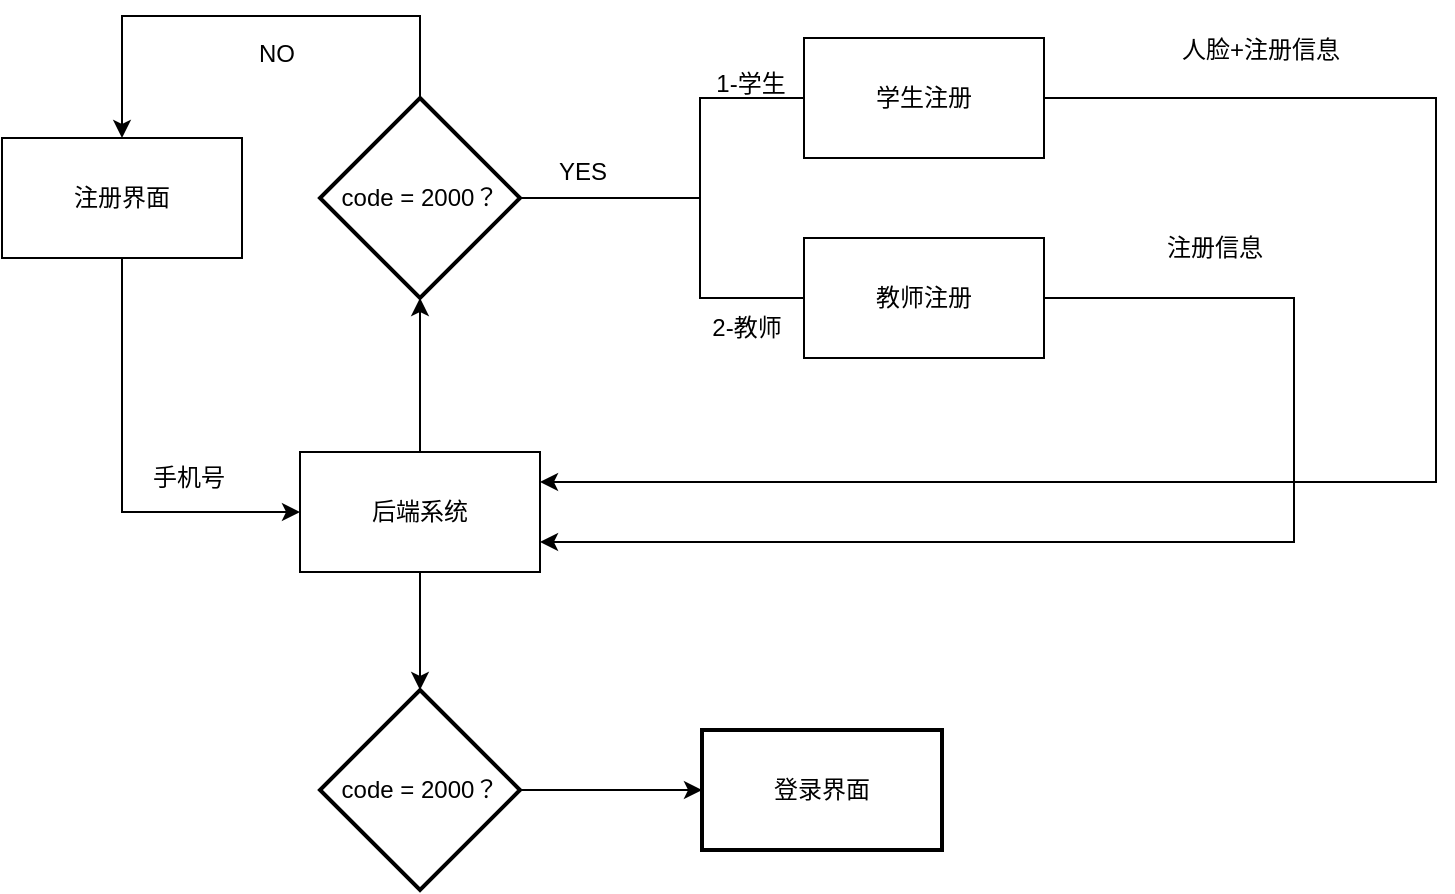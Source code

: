 <mxfile scale="1" border="20">
    <diagram id="CX3G9Xh7dB3GCvSDx5av" name="第 1 页">
        <mxGraphModel dx="887" dy="523" grid="0" gridSize="10" guides="1" tooltips="1" connect="1" arrows="1" fold="1" page="1" pageScale="1" pageWidth="1169" pageHeight="827" background="#ffffff" math="0" shadow="0">
            <root>
                <mxCell id="0"/>
                <mxCell id="1" parent="0"/>
                <mxCell id="14" style="edgeStyle=none;rounded=0;html=1;exitX=0.5;exitY=0;exitDx=0;exitDy=0;entryX=0.5;entryY=1;entryDx=0;entryDy=0;entryPerimeter=0;strokeColor=#000000;fontColor=#000000;" edge="1" parent="1" source="3" target="10">
                    <mxGeometry relative="1" as="geometry"/>
                </mxCell>
                <mxCell id="34" style="edgeStyle=none;rounded=0;html=1;exitX=0.5;exitY=0;exitDx=0;exitDy=0;strokeColor=#000000;fontColor=#000000;startArrow=classic;startFill=1;endArrow=none;endFill=0;entryX=0.5;entryY=1;entryDx=0;entryDy=0;exitPerimeter=0;" edge="1" parent="1" source="33" target="3">
                    <mxGeometry relative="1" as="geometry">
                        <mxPoint x="232" y="428.91" as="sourcePoint"/>
                    </mxGeometry>
                </mxCell>
                <mxCell id="3" value="后端系统" style="whiteSpace=wrap;html=1;rounded=0;" vertex="1" parent="1">
                    <mxGeometry x="171" y="273" width="120" height="60" as="geometry"/>
                </mxCell>
                <mxCell id="12" style="edgeStyle=none;html=1;exitX=0.5;exitY=1;exitDx=0;exitDy=0;entryX=0;entryY=0.5;entryDx=0;entryDy=0;fontColor=#000000;strokeColor=#000000;rounded=0;" edge="1" parent="1" source="2" target="3">
                    <mxGeometry relative="1" as="geometry">
                        <Array as="points">
                            <mxPoint x="82" y="303"/>
                        </Array>
                    </mxGeometry>
                </mxCell>
                <mxCell id="2" value="注册界面" style="rounded=0;whiteSpace=wrap;html=1;" vertex="1" parent="1">
                    <mxGeometry x="22" y="116" width="120" height="60" as="geometry"/>
                </mxCell>
                <mxCell id="15" style="edgeStyle=none;rounded=0;html=1;exitX=0.5;exitY=0;exitDx=0;exitDy=0;exitPerimeter=0;entryX=0.5;entryY=0;entryDx=0;entryDy=0;strokeColor=#000000;fontColor=#000000;" edge="1" parent="1" source="10" target="2">
                    <mxGeometry relative="1" as="geometry">
                        <Array as="points">
                            <mxPoint x="231" y="55"/>
                            <mxPoint x="82" y="55"/>
                        </Array>
                    </mxGeometry>
                </mxCell>
                <mxCell id="18" value="" style="edgeStyle=none;rounded=0;html=1;strokeColor=#000000;fontColor=#000000;endArrow=none;endFill=0;" edge="1" parent="1" source="10">
                    <mxGeometry relative="1" as="geometry">
                        <mxPoint x="353" y="146" as="targetPoint"/>
                    </mxGeometry>
                </mxCell>
                <mxCell id="10" value="code = 2000？" style="strokeWidth=2;html=1;shape=mxgraph.flowchart.decision;whiteSpace=wrap;strokeColor=#000000;" vertex="1" parent="1">
                    <mxGeometry x="181" y="96" width="100" height="100" as="geometry"/>
                </mxCell>
                <mxCell id="11" value="&lt;font color=&quot;#000000&quot;&gt;手机号&lt;/font&gt;" style="text;html=1;align=center;verticalAlign=middle;resizable=0;points=[];autosize=1;strokeColor=none;fillColor=none;" vertex="1" parent="1">
                    <mxGeometry x="88" y="273" width="54" height="26" as="geometry"/>
                </mxCell>
                <mxCell id="16" value="NO" style="text;html=1;align=center;verticalAlign=middle;resizable=0;points=[];autosize=1;strokeColor=none;fillColor=none;fontColor=#000000;strokeWidth=1;" vertex="1" parent="1">
                    <mxGeometry x="141" y="61" width="36" height="26" as="geometry"/>
                </mxCell>
                <mxCell id="19" value="YES" style="text;html=1;align=center;verticalAlign=middle;resizable=0;points=[];autosize=1;strokeColor=none;fillColor=none;fontColor=#000000;" vertex="1" parent="1">
                    <mxGeometry x="291" y="120" width="42" height="26" as="geometry"/>
                </mxCell>
                <mxCell id="23" style="edgeStyle=none;rounded=0;html=1;exitX=1;exitY=0;exitDx=0;exitDy=0;exitPerimeter=0;entryX=0;entryY=0.5;entryDx=0;entryDy=0;strokeColor=#000000;fontColor=#000000;endArrow=none;endFill=0;" edge="1" parent="1" source="20" target="22">
                    <mxGeometry relative="1" as="geometry"/>
                </mxCell>
                <mxCell id="26" style="edgeStyle=none;rounded=0;html=1;exitX=1;exitY=1;exitDx=0;exitDy=0;exitPerimeter=0;entryX=0;entryY=0.5;entryDx=0;entryDy=0;strokeColor=#000000;fontColor=#000000;endArrow=none;endFill=0;" edge="1" parent="1" source="20" target="25">
                    <mxGeometry relative="1" as="geometry"/>
                </mxCell>
                <mxCell id="20" value="" style="strokeWidth=1;html=1;shape=mxgraph.flowchart.annotation_2;align=left;labelPosition=right;pointerEvents=1;strokeColor=#000000;fontColor=#000000;" vertex="1" parent="1">
                    <mxGeometry x="346" y="96" width="50" height="100" as="geometry"/>
                </mxCell>
                <mxCell id="29" style="edgeStyle=none;rounded=0;html=1;exitX=1;exitY=0.25;exitDx=0;exitDy=0;entryX=1;entryY=0.5;entryDx=0;entryDy=0;strokeColor=#000000;fontColor=#000000;endArrow=none;endFill=0;startArrow=classic;startFill=1;" edge="1" parent="1" source="3" target="22">
                    <mxGeometry relative="1" as="geometry">
                        <Array as="points">
                            <mxPoint x="739" y="288"/>
                            <mxPoint x="739" y="96"/>
                        </Array>
                    </mxGeometry>
                </mxCell>
                <mxCell id="22" value="学生注册" style="whiteSpace=wrap;html=1;rounded=0;" vertex="1" parent="1">
                    <mxGeometry x="423" y="66" width="120" height="60" as="geometry"/>
                </mxCell>
                <mxCell id="24" value="1-学生" style="text;html=1;align=center;verticalAlign=middle;resizable=0;points=[];autosize=1;strokeColor=none;fillColor=none;fontColor=#000000;" vertex="1" parent="1">
                    <mxGeometry x="369" y="76" width="53" height="26" as="geometry"/>
                </mxCell>
                <mxCell id="30" style="edgeStyle=none;rounded=0;html=1;exitX=1;exitY=0.75;exitDx=0;exitDy=0;strokeColor=#000000;fontColor=#000000;startArrow=classic;startFill=1;endArrow=none;endFill=0;entryX=1;entryY=0.5;entryDx=0;entryDy=0;" edge="1" parent="1" source="3" target="25">
                    <mxGeometry relative="1" as="geometry">
                        <mxPoint x="624.906" y="196" as="sourcePoint"/>
                        <Array as="points">
                            <mxPoint x="668" y="318"/>
                            <mxPoint x="668" y="196"/>
                        </Array>
                    </mxGeometry>
                </mxCell>
                <mxCell id="25" value="教师注册" style="whiteSpace=wrap;html=1;rounded=0;" vertex="1" parent="1">
                    <mxGeometry x="423" y="166" width="120" height="60" as="geometry"/>
                </mxCell>
                <mxCell id="28" value="2-教师" style="text;html=1;align=center;verticalAlign=middle;resizable=0;points=[];autosize=1;strokeColor=none;fillColor=none;fontColor=#000000;" vertex="1" parent="1">
                    <mxGeometry x="367" y="198" width="53" height="26" as="geometry"/>
                </mxCell>
                <mxCell id="31" value="人脸+注册信息" style="text;html=1;align=center;verticalAlign=middle;resizable=0;points=[];autosize=1;strokeColor=none;fillColor=none;fontColor=#000000;" vertex="1" parent="1">
                    <mxGeometry x="602" y="59" width="97" height="26" as="geometry"/>
                </mxCell>
                <mxCell id="32" value="注册信息" style="text;html=1;align=center;verticalAlign=middle;resizable=0;points=[];autosize=1;strokeColor=none;fillColor=none;fontColor=#000000;" vertex="1" parent="1">
                    <mxGeometry x="595" y="158" width="66" height="26" as="geometry"/>
                </mxCell>
                <mxCell id="37" value="" style="edgeStyle=none;rounded=0;html=1;strokeColor=#000000;fontColor=#FFFFFF;startArrow=classic;startFill=1;endArrow=none;endFill=0;exitX=0;exitY=0.5;exitDx=0;exitDy=0;exitPerimeter=0;" edge="1" parent="1" source="38" target="33">
                    <mxGeometry relative="1" as="geometry">
                        <mxPoint x="361" y="442" as="sourcePoint"/>
                    </mxGeometry>
                </mxCell>
                <mxCell id="33" value="code = 2000？" style="strokeWidth=2;html=1;shape=mxgraph.flowchart.decision;whiteSpace=wrap;strokeColor=#000000;fontColor=#000000;" vertex="1" parent="1">
                    <mxGeometry x="181" y="392" width="100" height="100" as="geometry"/>
                </mxCell>
                <mxCell id="38" value="登录界面" style="whiteSpace=wrap;html=1;strokeColor=#000000;fontColor=#000000;strokeWidth=2;" vertex="1" parent="1">
                    <mxGeometry x="372" y="412" width="120" height="60" as="geometry"/>
                </mxCell>
            </root>
        </mxGraphModel>
    </diagram>
</mxfile>